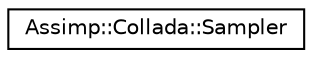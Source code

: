 digraph "Graphical Class Hierarchy"
{
  edge [fontname="Helvetica",fontsize="10",labelfontname="Helvetica",labelfontsize="10"];
  node [fontname="Helvetica",fontsize="10",shape=record];
  rankdir="LR";
  Node1 [label="Assimp::Collada::Sampler",height=0.2,width=0.4,color="black", fillcolor="white", style="filled",URL="$struct_assimp_1_1_collada_1_1_sampler.html"];
}
